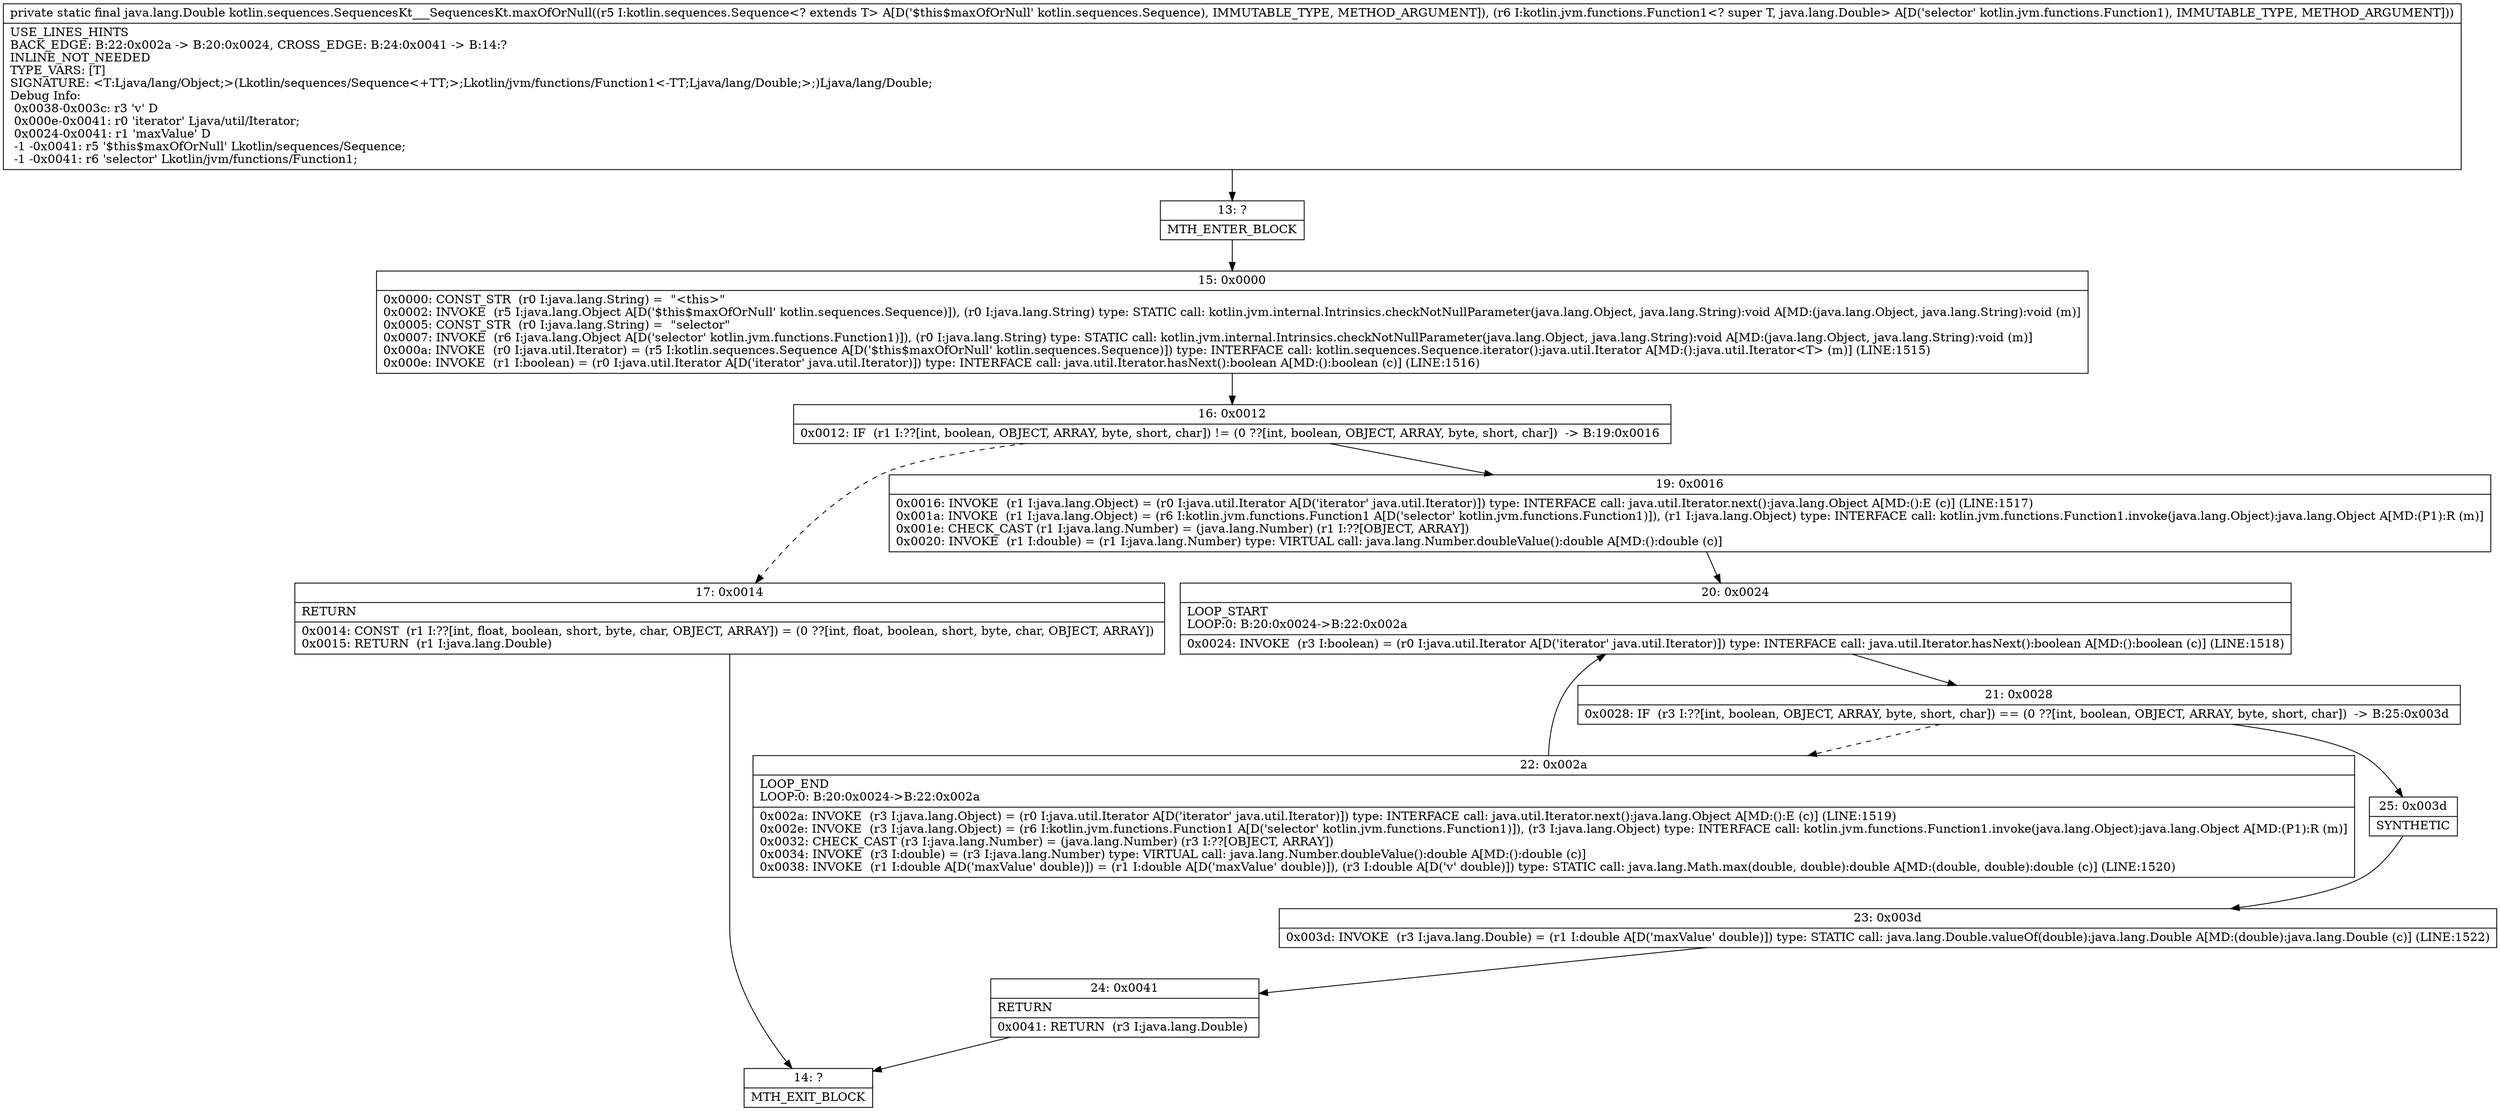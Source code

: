 digraph "CFG forkotlin.sequences.SequencesKt___SequencesKt.maxOfOrNull(Lkotlin\/sequences\/Sequence;Lkotlin\/jvm\/functions\/Function1;)Ljava\/lang\/Double;" {
Node_13 [shape=record,label="{13\:\ ?|MTH_ENTER_BLOCK\l}"];
Node_15 [shape=record,label="{15\:\ 0x0000|0x0000: CONST_STR  (r0 I:java.lang.String) =  \"\<this\>\" \l0x0002: INVOKE  (r5 I:java.lang.Object A[D('$this$maxOfOrNull' kotlin.sequences.Sequence)]), (r0 I:java.lang.String) type: STATIC call: kotlin.jvm.internal.Intrinsics.checkNotNullParameter(java.lang.Object, java.lang.String):void A[MD:(java.lang.Object, java.lang.String):void (m)]\l0x0005: CONST_STR  (r0 I:java.lang.String) =  \"selector\" \l0x0007: INVOKE  (r6 I:java.lang.Object A[D('selector' kotlin.jvm.functions.Function1)]), (r0 I:java.lang.String) type: STATIC call: kotlin.jvm.internal.Intrinsics.checkNotNullParameter(java.lang.Object, java.lang.String):void A[MD:(java.lang.Object, java.lang.String):void (m)]\l0x000a: INVOKE  (r0 I:java.util.Iterator) = (r5 I:kotlin.sequences.Sequence A[D('$this$maxOfOrNull' kotlin.sequences.Sequence)]) type: INTERFACE call: kotlin.sequences.Sequence.iterator():java.util.Iterator A[MD:():java.util.Iterator\<T\> (m)] (LINE:1515)\l0x000e: INVOKE  (r1 I:boolean) = (r0 I:java.util.Iterator A[D('iterator' java.util.Iterator)]) type: INTERFACE call: java.util.Iterator.hasNext():boolean A[MD:():boolean (c)] (LINE:1516)\l}"];
Node_16 [shape=record,label="{16\:\ 0x0012|0x0012: IF  (r1 I:??[int, boolean, OBJECT, ARRAY, byte, short, char]) != (0 ??[int, boolean, OBJECT, ARRAY, byte, short, char])  \-\> B:19:0x0016 \l}"];
Node_17 [shape=record,label="{17\:\ 0x0014|RETURN\l|0x0014: CONST  (r1 I:??[int, float, boolean, short, byte, char, OBJECT, ARRAY]) = (0 ??[int, float, boolean, short, byte, char, OBJECT, ARRAY]) \l0x0015: RETURN  (r1 I:java.lang.Double) \l}"];
Node_14 [shape=record,label="{14\:\ ?|MTH_EXIT_BLOCK\l}"];
Node_19 [shape=record,label="{19\:\ 0x0016|0x0016: INVOKE  (r1 I:java.lang.Object) = (r0 I:java.util.Iterator A[D('iterator' java.util.Iterator)]) type: INTERFACE call: java.util.Iterator.next():java.lang.Object A[MD:():E (c)] (LINE:1517)\l0x001a: INVOKE  (r1 I:java.lang.Object) = (r6 I:kotlin.jvm.functions.Function1 A[D('selector' kotlin.jvm.functions.Function1)]), (r1 I:java.lang.Object) type: INTERFACE call: kotlin.jvm.functions.Function1.invoke(java.lang.Object):java.lang.Object A[MD:(P1):R (m)]\l0x001e: CHECK_CAST (r1 I:java.lang.Number) = (java.lang.Number) (r1 I:??[OBJECT, ARRAY]) \l0x0020: INVOKE  (r1 I:double) = (r1 I:java.lang.Number) type: VIRTUAL call: java.lang.Number.doubleValue():double A[MD:():double (c)]\l}"];
Node_20 [shape=record,label="{20\:\ 0x0024|LOOP_START\lLOOP:0: B:20:0x0024\-\>B:22:0x002a\l|0x0024: INVOKE  (r3 I:boolean) = (r0 I:java.util.Iterator A[D('iterator' java.util.Iterator)]) type: INTERFACE call: java.util.Iterator.hasNext():boolean A[MD:():boolean (c)] (LINE:1518)\l}"];
Node_21 [shape=record,label="{21\:\ 0x0028|0x0028: IF  (r3 I:??[int, boolean, OBJECT, ARRAY, byte, short, char]) == (0 ??[int, boolean, OBJECT, ARRAY, byte, short, char])  \-\> B:25:0x003d \l}"];
Node_22 [shape=record,label="{22\:\ 0x002a|LOOP_END\lLOOP:0: B:20:0x0024\-\>B:22:0x002a\l|0x002a: INVOKE  (r3 I:java.lang.Object) = (r0 I:java.util.Iterator A[D('iterator' java.util.Iterator)]) type: INTERFACE call: java.util.Iterator.next():java.lang.Object A[MD:():E (c)] (LINE:1519)\l0x002e: INVOKE  (r3 I:java.lang.Object) = (r6 I:kotlin.jvm.functions.Function1 A[D('selector' kotlin.jvm.functions.Function1)]), (r3 I:java.lang.Object) type: INTERFACE call: kotlin.jvm.functions.Function1.invoke(java.lang.Object):java.lang.Object A[MD:(P1):R (m)]\l0x0032: CHECK_CAST (r3 I:java.lang.Number) = (java.lang.Number) (r3 I:??[OBJECT, ARRAY]) \l0x0034: INVOKE  (r3 I:double) = (r3 I:java.lang.Number) type: VIRTUAL call: java.lang.Number.doubleValue():double A[MD:():double (c)]\l0x0038: INVOKE  (r1 I:double A[D('maxValue' double)]) = (r1 I:double A[D('maxValue' double)]), (r3 I:double A[D('v' double)]) type: STATIC call: java.lang.Math.max(double, double):double A[MD:(double, double):double (c)] (LINE:1520)\l}"];
Node_25 [shape=record,label="{25\:\ 0x003d|SYNTHETIC\l}"];
Node_23 [shape=record,label="{23\:\ 0x003d|0x003d: INVOKE  (r3 I:java.lang.Double) = (r1 I:double A[D('maxValue' double)]) type: STATIC call: java.lang.Double.valueOf(double):java.lang.Double A[MD:(double):java.lang.Double (c)] (LINE:1522)\l}"];
Node_24 [shape=record,label="{24\:\ 0x0041|RETURN\l|0x0041: RETURN  (r3 I:java.lang.Double) \l}"];
MethodNode[shape=record,label="{private static final java.lang.Double kotlin.sequences.SequencesKt___SequencesKt.maxOfOrNull((r5 I:kotlin.sequences.Sequence\<? extends T\> A[D('$this$maxOfOrNull' kotlin.sequences.Sequence), IMMUTABLE_TYPE, METHOD_ARGUMENT]), (r6 I:kotlin.jvm.functions.Function1\<? super T, java.lang.Double\> A[D('selector' kotlin.jvm.functions.Function1), IMMUTABLE_TYPE, METHOD_ARGUMENT]))  | USE_LINES_HINTS\lBACK_EDGE: B:22:0x002a \-\> B:20:0x0024, CROSS_EDGE: B:24:0x0041 \-\> B:14:?\lINLINE_NOT_NEEDED\lTYPE_VARS: [T]\lSIGNATURE: \<T:Ljava\/lang\/Object;\>(Lkotlin\/sequences\/Sequence\<+TT;\>;Lkotlin\/jvm\/functions\/Function1\<\-TT;Ljava\/lang\/Double;\>;)Ljava\/lang\/Double;\lDebug Info:\l  0x0038\-0x003c: r3 'v' D\l  0x000e\-0x0041: r0 'iterator' Ljava\/util\/Iterator;\l  0x0024\-0x0041: r1 'maxValue' D\l  \-1 \-0x0041: r5 '$this$maxOfOrNull' Lkotlin\/sequences\/Sequence;\l  \-1 \-0x0041: r6 'selector' Lkotlin\/jvm\/functions\/Function1;\l}"];
MethodNode -> Node_13;Node_13 -> Node_15;
Node_15 -> Node_16;
Node_16 -> Node_17[style=dashed];
Node_16 -> Node_19;
Node_17 -> Node_14;
Node_19 -> Node_20;
Node_20 -> Node_21;
Node_21 -> Node_22[style=dashed];
Node_21 -> Node_25;
Node_22 -> Node_20;
Node_25 -> Node_23;
Node_23 -> Node_24;
Node_24 -> Node_14;
}

